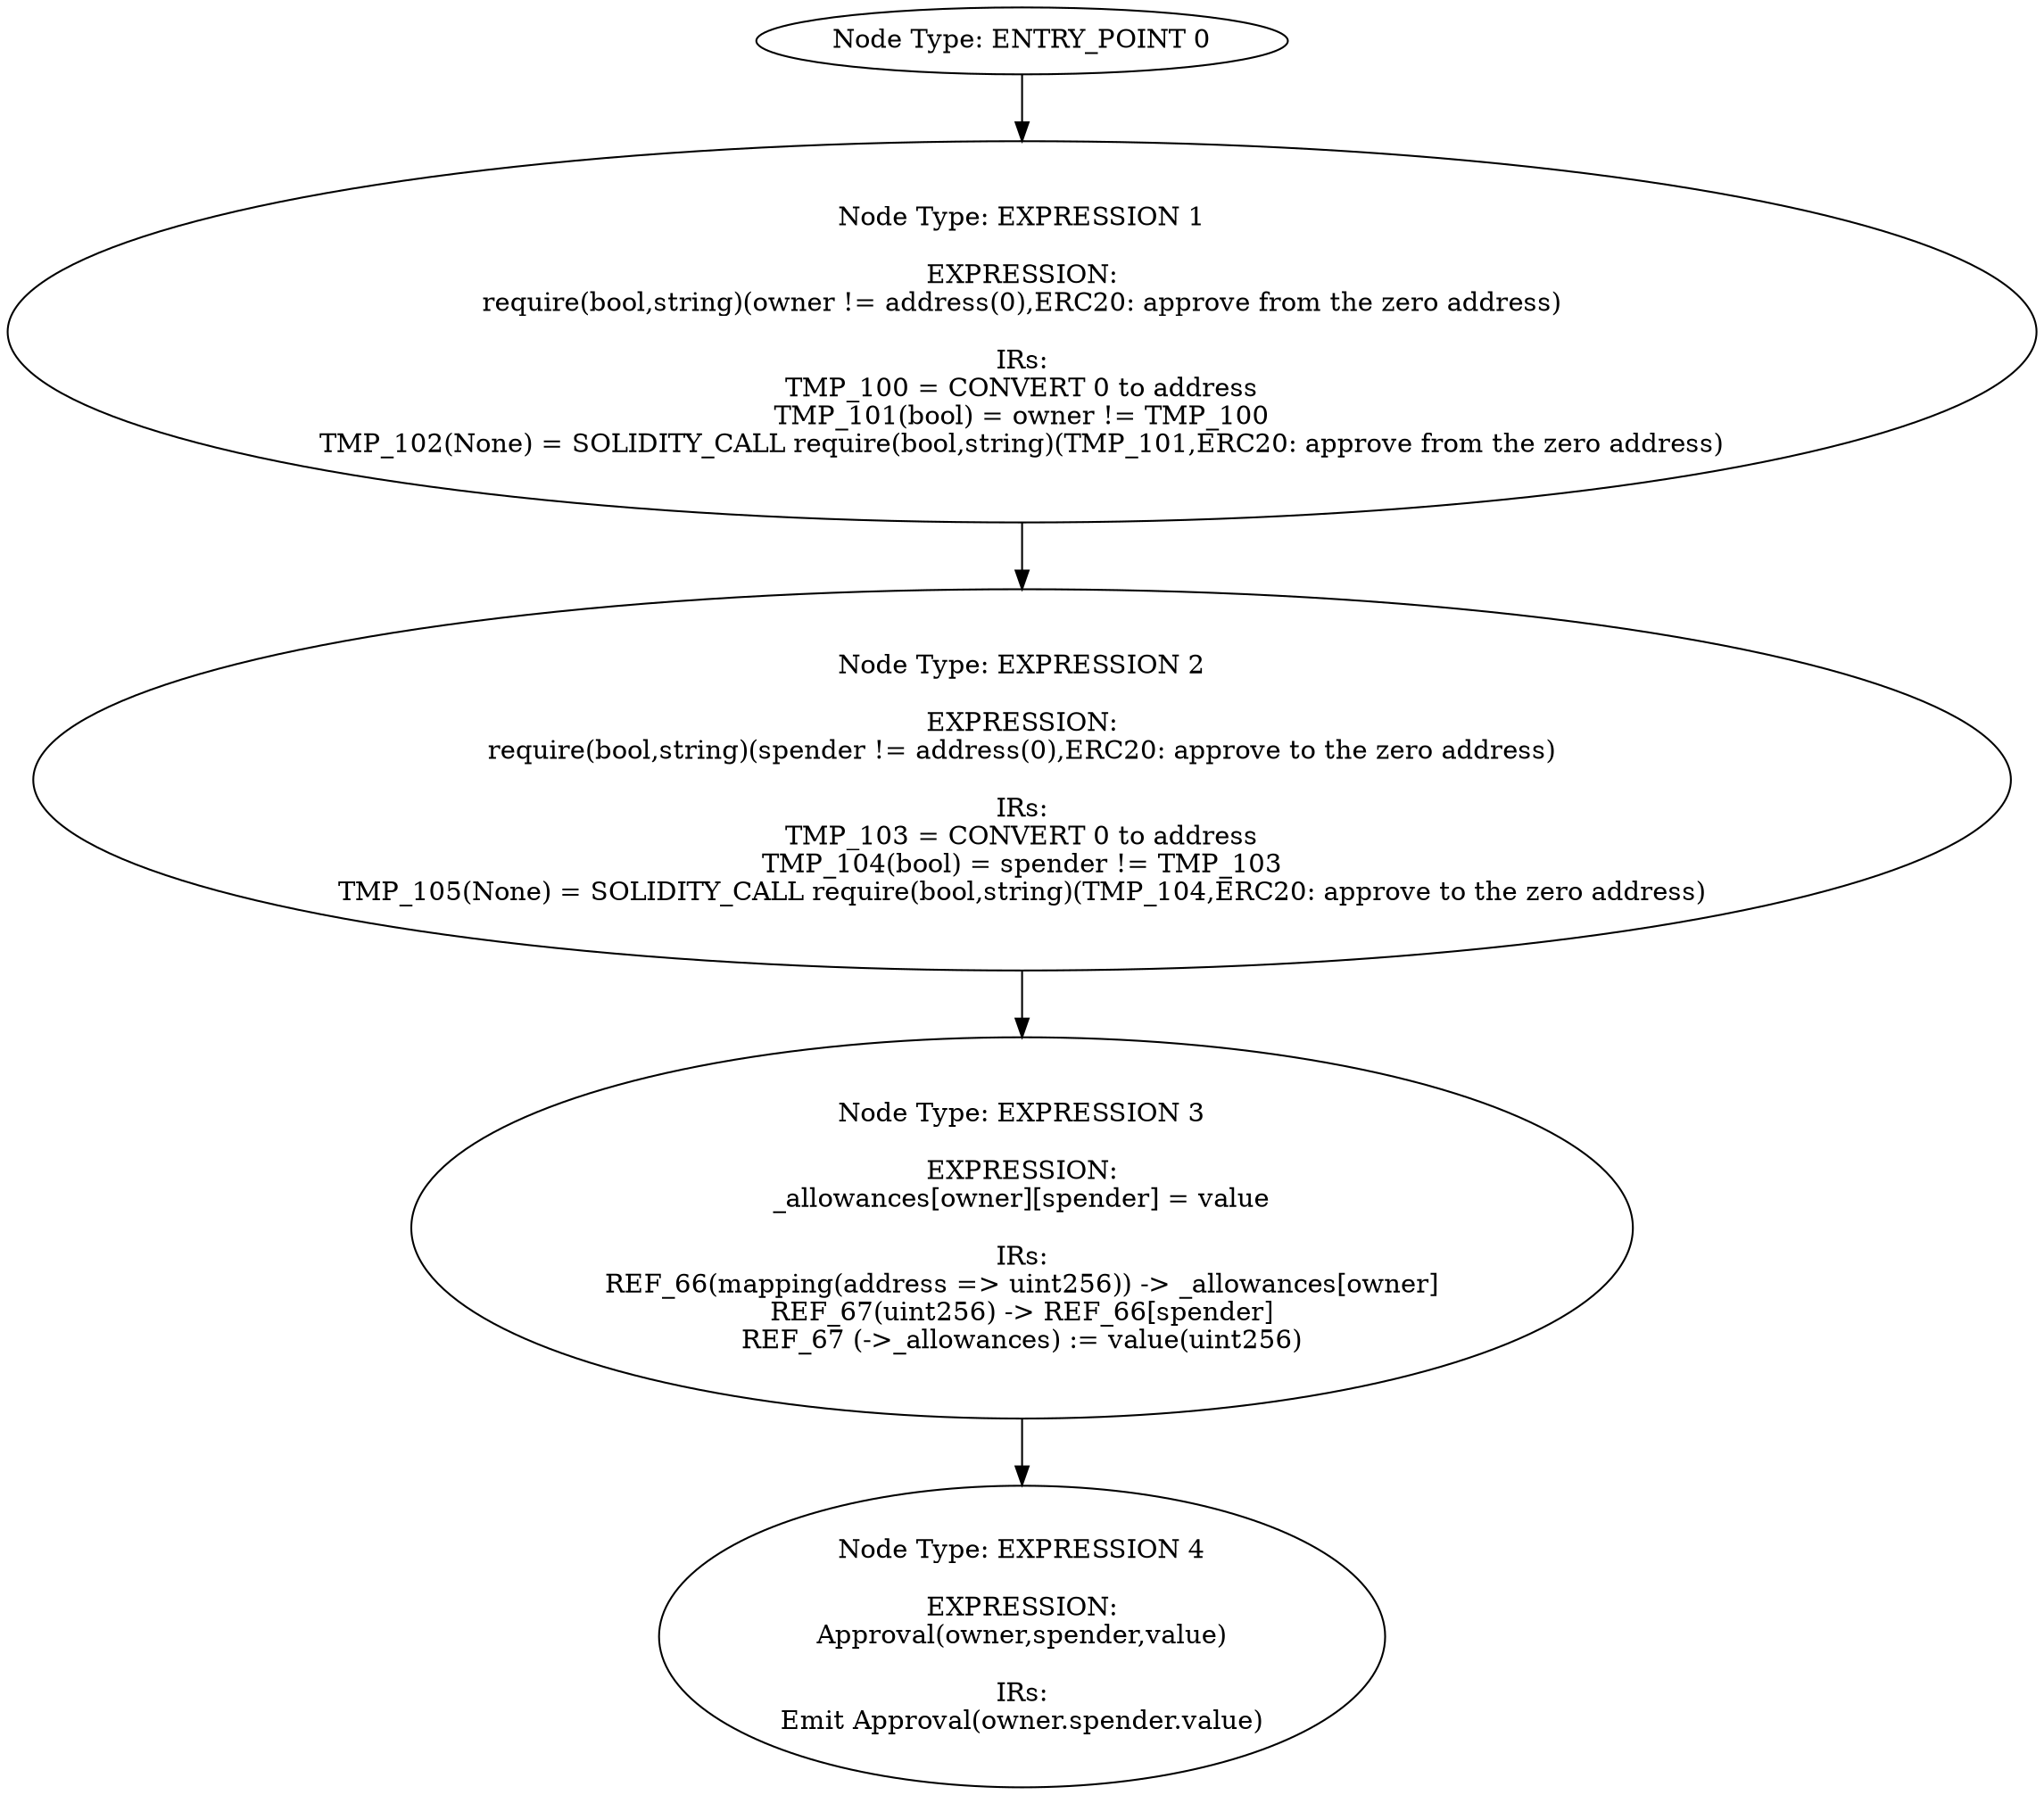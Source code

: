 digraph{
0[label="Node Type: ENTRY_POINT 0
"];
0->1;
1[label="Node Type: EXPRESSION 1

EXPRESSION:
require(bool,string)(owner != address(0),ERC20: approve from the zero address)

IRs:
TMP_100 = CONVERT 0 to address
TMP_101(bool) = owner != TMP_100
TMP_102(None) = SOLIDITY_CALL require(bool,string)(TMP_101,ERC20: approve from the zero address)"];
1->2;
2[label="Node Type: EXPRESSION 2

EXPRESSION:
require(bool,string)(spender != address(0),ERC20: approve to the zero address)

IRs:
TMP_103 = CONVERT 0 to address
TMP_104(bool) = spender != TMP_103
TMP_105(None) = SOLIDITY_CALL require(bool,string)(TMP_104,ERC20: approve to the zero address)"];
2->3;
3[label="Node Type: EXPRESSION 3

EXPRESSION:
_allowances[owner][spender] = value

IRs:
REF_66(mapping(address => uint256)) -> _allowances[owner]
REF_67(uint256) -> REF_66[spender]
REF_67 (->_allowances) := value(uint256)"];
3->4;
4[label="Node Type: EXPRESSION 4

EXPRESSION:
Approval(owner,spender,value)

IRs:
Emit Approval(owner.spender.value)"];
}
